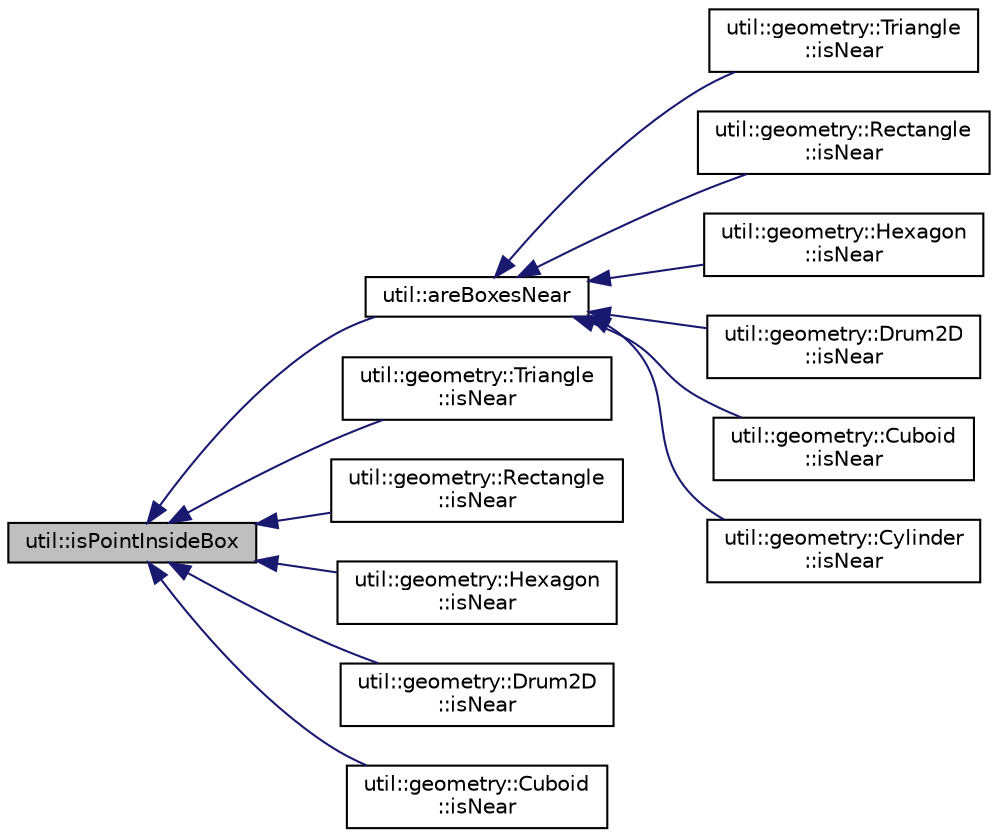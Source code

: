 digraph "util::isPointInsideBox"
{
  edge [fontname="Helvetica",fontsize="10",labelfontname="Helvetica",labelfontsize="10"];
  node [fontname="Helvetica",fontsize="10",shape=record];
  rankdir="LR";
  Node562 [label="util::isPointInsideBox",height=0.2,width=0.4,color="black", fillcolor="grey75", style="filled", fontcolor="black"];
  Node562 -> Node563 [dir="back",color="midnightblue",fontsize="10",style="solid",fontname="Helvetica"];
  Node563 [label="util::areBoxesNear",height=0.2,width=0.4,color="black", fillcolor="white", style="filled",URL="$namespaceutil.html#a21a4c0c512c91e3de03f432d304dd4bd",tooltip="Checks if given two boxes are within given distance from each other. "];
  Node563 -> Node564 [dir="back",color="midnightblue",fontsize="10",style="solid",fontname="Helvetica"];
  Node564 [label="util::geometry::Triangle\l::isNear",height=0.2,width=0.4,color="black", fillcolor="white", style="filled",URL="$classutil_1_1geometry_1_1Triangle.html#a48ae3ed64cecfc395906a1bf68bf973d",tooltip="Checks if box is within given distance of this object. "];
  Node563 -> Node565 [dir="back",color="midnightblue",fontsize="10",style="solid",fontname="Helvetica"];
  Node565 [label="util::geometry::Rectangle\l::isNear",height=0.2,width=0.4,color="black", fillcolor="white", style="filled",URL="$classutil_1_1geometry_1_1Rectangle.html#ab9e5e172e1a2542eb606f211562892ac",tooltip="Checks if box is within given distance of this object. "];
  Node563 -> Node566 [dir="back",color="midnightblue",fontsize="10",style="solid",fontname="Helvetica"];
  Node566 [label="util::geometry::Hexagon\l::isNear",height=0.2,width=0.4,color="black", fillcolor="white", style="filled",URL="$classutil_1_1geometry_1_1Hexagon.html#a22113f305ef928c9bf09b0817a68ea8f",tooltip="Checks if box is within given distance of this object. "];
  Node563 -> Node567 [dir="back",color="midnightblue",fontsize="10",style="solid",fontname="Helvetica"];
  Node567 [label="util::geometry::Drum2D\l::isNear",height=0.2,width=0.4,color="black", fillcolor="white", style="filled",URL="$classutil_1_1geometry_1_1Drum2D.html#a6b4a0ee14758e9354d6e3566e74edfc9",tooltip="Checks if box is within given distance of this object. "];
  Node563 -> Node568 [dir="back",color="midnightblue",fontsize="10",style="solid",fontname="Helvetica"];
  Node568 [label="util::geometry::Cuboid\l::isNear",height=0.2,width=0.4,color="black", fillcolor="white", style="filled",URL="$classutil_1_1geometry_1_1Cuboid.html#ac88433cc43e94f4f1a399ba8776e4986",tooltip="Checks if box is within given distance of this object. "];
  Node563 -> Node569 [dir="back",color="midnightblue",fontsize="10",style="solid",fontname="Helvetica"];
  Node569 [label="util::geometry::Cylinder\l::isNear",height=0.2,width=0.4,color="black", fillcolor="white", style="filled",URL="$classutil_1_1geometry_1_1Cylinder.html#a5e2547782e3c159abff3977dd872a8cc",tooltip="Checks if box is within given distance of this object. "];
  Node562 -> Node570 [dir="back",color="midnightblue",fontsize="10",style="solid",fontname="Helvetica"];
  Node570 [label="util::geometry::Triangle\l::isNear",height=0.2,width=0.4,color="black", fillcolor="white", style="filled",URL="$classutil_1_1geometry_1_1Triangle.html#aabf62b4005848ff687ed90e55835b1cc",tooltip="Checks if point is within given distance of this object. "];
  Node562 -> Node571 [dir="back",color="midnightblue",fontsize="10",style="solid",fontname="Helvetica"];
  Node571 [label="util::geometry::Rectangle\l::isNear",height=0.2,width=0.4,color="black", fillcolor="white", style="filled",URL="$classutil_1_1geometry_1_1Rectangle.html#a02f0fadb10ff4ec0d68fa29d4644370f",tooltip="Checks if point is within given distance of this object. "];
  Node562 -> Node572 [dir="back",color="midnightblue",fontsize="10",style="solid",fontname="Helvetica"];
  Node572 [label="util::geometry::Hexagon\l::isNear",height=0.2,width=0.4,color="black", fillcolor="white", style="filled",URL="$classutil_1_1geometry_1_1Hexagon.html#a2f7a97f1d019fe56f11e268206a242a5",tooltip="Checks if point is within given distance of this object. "];
  Node562 -> Node573 [dir="back",color="midnightblue",fontsize="10",style="solid",fontname="Helvetica"];
  Node573 [label="util::geometry::Drum2D\l::isNear",height=0.2,width=0.4,color="black", fillcolor="white", style="filled",URL="$classutil_1_1geometry_1_1Drum2D.html#afc1ecad6f440986b987c3c6ce99196d8",tooltip="Checks if point is within given distance of this object. "];
  Node562 -> Node574 [dir="back",color="midnightblue",fontsize="10",style="solid",fontname="Helvetica"];
  Node574 [label="util::geometry::Cuboid\l::isNear",height=0.2,width=0.4,color="black", fillcolor="white", style="filled",URL="$classutil_1_1geometry_1_1Cuboid.html#a464c548fd7b0683cfd5a114022ce9f68",tooltip="Checks if point is within given distance of this object. "];
}
